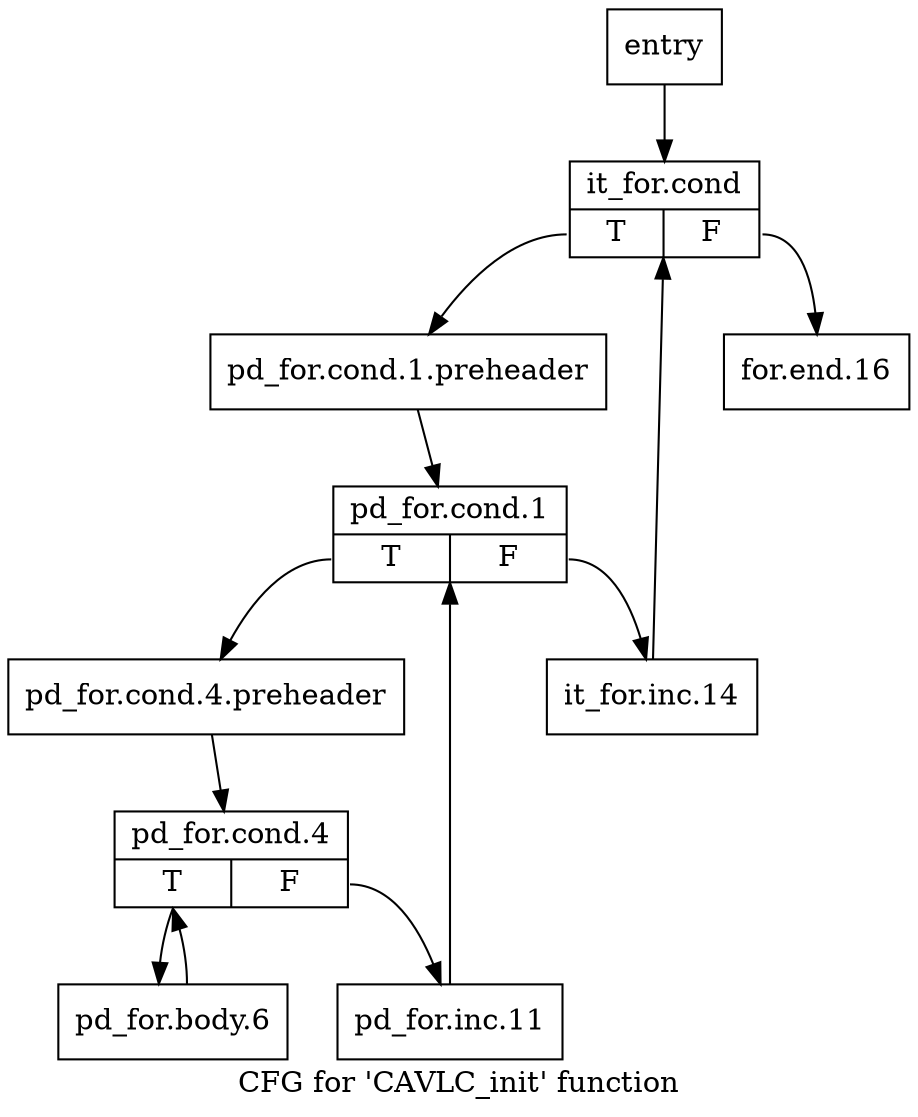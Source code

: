 digraph "CFG for 'CAVLC_init' function" {
	label="CFG for 'CAVLC_init' function";

	Node0x19be740 [shape=record,label="{entry}"];
	Node0x19be740 -> Node0x19be790;
	Node0x19be790 [shape=record,label="{it_for.cond|{<s0>T|<s1>F}}"];
	Node0x19be790:s0 -> Node0x19be7e0;
	Node0x19be790:s1 -> Node0x19bea10;
	Node0x19be7e0 [shape=record,label="{pd_for.cond.1.preheader}"];
	Node0x19be7e0 -> Node0x19be830;
	Node0x19be830 [shape=record,label="{pd_for.cond.1|{<s0>T|<s1>F}}"];
	Node0x19be830:s0 -> Node0x19be880;
	Node0x19be830:s1 -> Node0x19be9c0;
	Node0x19be880 [shape=record,label="{pd_for.cond.4.preheader}"];
	Node0x19be880 -> Node0x19be8d0;
	Node0x19be8d0 [shape=record,label="{pd_for.cond.4|{<s0>T|<s1>F}}"];
	Node0x19be8d0:s0 -> Node0x19be920;
	Node0x19be8d0:s1 -> Node0x19be970;
	Node0x19be920 [shape=record,label="{pd_for.body.6}"];
	Node0x19be920 -> Node0x19be8d0;
	Node0x19be970 [shape=record,label="{pd_for.inc.11}"];
	Node0x19be970 -> Node0x19be830;
	Node0x19be9c0 [shape=record,label="{it_for.inc.14}"];
	Node0x19be9c0 -> Node0x19be790;
	Node0x19bea10 [shape=record,label="{for.end.16}"];
}
